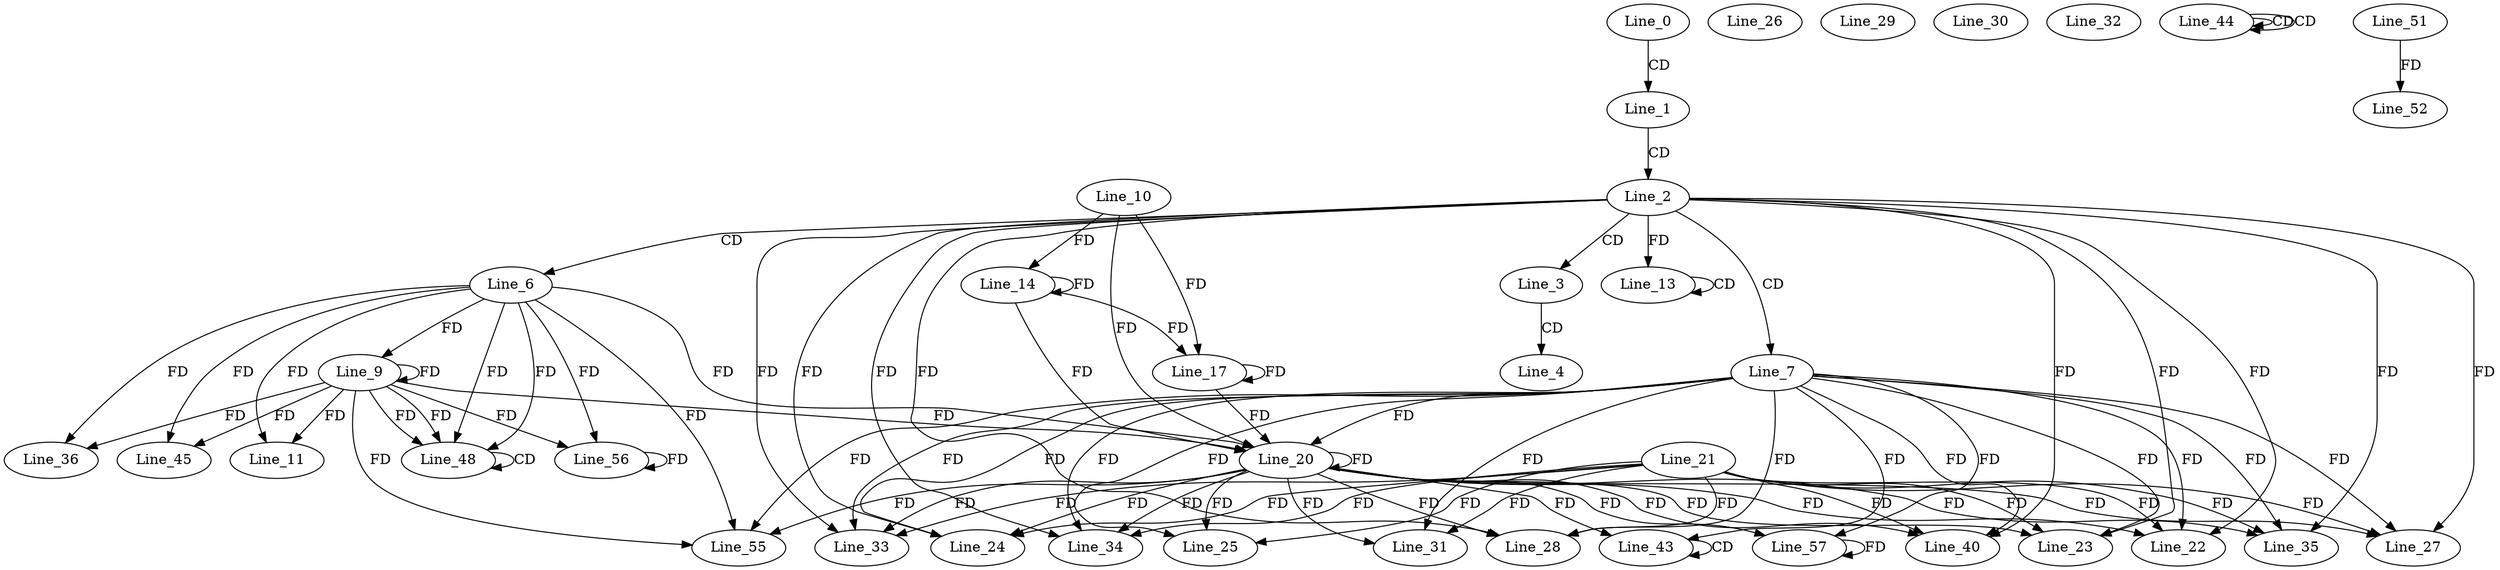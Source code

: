 digraph G {
  Line_0;
  Line_1;
  Line_2;
  Line_3;
  Line_4;
  Line_6;
  Line_7;
  Line_9;
  Line_9;
  Line_11;
  Line_13;
  Line_13;
  Line_10;
  Line_14;
  Line_17;
  Line_20;
  Line_20;
  Line_22;
  Line_21;
  Line_22;
  Line_22;
  Line_23;
  Line_23;
  Line_23;
  Line_24;
  Line_24;
  Line_24;
  Line_25;
  Line_25;
  Line_26;
  Line_26;
  Line_27;
  Line_27;
  Line_27;
  Line_28;
  Line_28;
  Line_28;
  Line_29;
  Line_29;
  Line_30;
  Line_30;
  Line_31;
  Line_31;
  Line_32;
  Line_32;
  Line_33;
  Line_33;
  Line_33;
  Line_34;
  Line_34;
  Line_34;
  Line_35;
  Line_35;
  Line_35;
  Line_36;
  Line_40;
  Line_40;
  Line_40;
  Line_43;
  Line_43;
  Line_44;
  Line_44;
  Line_44;
  Line_45;
  Line_48;
  Line_48;
  Line_51;
  Line_52;
  Line_55;
  Line_56;
  Line_57;
  Line_0 -> Line_1 [ label="CD" ];
  Line_1 -> Line_2 [ label="CD" ];
  Line_2 -> Line_3 [ label="CD" ];
  Line_3 -> Line_4 [ label="CD" ];
  Line_2 -> Line_6 [ label="CD" ];
  Line_2 -> Line_7 [ label="CD" ];
  Line_6 -> Line_9 [ label="FD" ];
  Line_9 -> Line_9 [ label="FD" ];
  Line_6 -> Line_11 [ label="FD" ];
  Line_9 -> Line_11 [ label="FD" ];
  Line_13 -> Line_13 [ label="CD" ];
  Line_2 -> Line_13 [ label="FD" ];
  Line_10 -> Line_14 [ label="FD" ];
  Line_14 -> Line_14 [ label="FD" ];
  Line_10 -> Line_17 [ label="FD" ];
  Line_14 -> Line_17 [ label="FD" ];
  Line_17 -> Line_17 [ label="FD" ];
  Line_7 -> Line_20 [ label="FD" ];
  Line_20 -> Line_20 [ label="FD" ];
  Line_6 -> Line_20 [ label="FD" ];
  Line_9 -> Line_20 [ label="FD" ];
  Line_10 -> Line_20 [ label="FD" ];
  Line_14 -> Line_20 [ label="FD" ];
  Line_17 -> Line_20 [ label="FD" ];
  Line_7 -> Line_22 [ label="FD" ];
  Line_20 -> Line_22 [ label="FD" ];
  Line_21 -> Line_22 [ label="FD" ];
  Line_2 -> Line_22 [ label="FD" ];
  Line_7 -> Line_23 [ label="FD" ];
  Line_20 -> Line_23 [ label="FD" ];
  Line_21 -> Line_23 [ label="FD" ];
  Line_2 -> Line_23 [ label="FD" ];
  Line_7 -> Line_24 [ label="FD" ];
  Line_20 -> Line_24 [ label="FD" ];
  Line_21 -> Line_24 [ label="FD" ];
  Line_2 -> Line_24 [ label="FD" ];
  Line_7 -> Line_25 [ label="FD" ];
  Line_20 -> Line_25 [ label="FD" ];
  Line_21 -> Line_25 [ label="FD" ];
  Line_7 -> Line_27 [ label="FD" ];
  Line_20 -> Line_27 [ label="FD" ];
  Line_21 -> Line_27 [ label="FD" ];
  Line_2 -> Line_27 [ label="FD" ];
  Line_7 -> Line_28 [ label="FD" ];
  Line_20 -> Line_28 [ label="FD" ];
  Line_21 -> Line_28 [ label="FD" ];
  Line_2 -> Line_28 [ label="FD" ];
  Line_7 -> Line_31 [ label="FD" ];
  Line_20 -> Line_31 [ label="FD" ];
  Line_21 -> Line_31 [ label="FD" ];
  Line_7 -> Line_33 [ label="FD" ];
  Line_20 -> Line_33 [ label="FD" ];
  Line_21 -> Line_33 [ label="FD" ];
  Line_2 -> Line_33 [ label="FD" ];
  Line_7 -> Line_34 [ label="FD" ];
  Line_20 -> Line_34 [ label="FD" ];
  Line_21 -> Line_34 [ label="FD" ];
  Line_2 -> Line_34 [ label="FD" ];
  Line_7 -> Line_35 [ label="FD" ];
  Line_20 -> Line_35 [ label="FD" ];
  Line_21 -> Line_35 [ label="FD" ];
  Line_2 -> Line_35 [ label="FD" ];
  Line_6 -> Line_36 [ label="FD" ];
  Line_9 -> Line_36 [ label="FD" ];
  Line_7 -> Line_40 [ label="FD" ];
  Line_20 -> Line_40 [ label="FD" ];
  Line_21 -> Line_40 [ label="FD" ];
  Line_2 -> Line_40 [ label="FD" ];
  Line_43 -> Line_43 [ label="CD" ];
  Line_7 -> Line_43 [ label="FD" ];
  Line_20 -> Line_43 [ label="FD" ];
  Line_44 -> Line_44 [ label="CD" ];
  Line_44 -> Line_44 [ label="CD" ];
  Line_6 -> Line_45 [ label="FD" ];
  Line_9 -> Line_45 [ label="FD" ];
  Line_6 -> Line_48 [ label="FD" ];
  Line_9 -> Line_48 [ label="FD" ];
  Line_48 -> Line_48 [ label="CD" ];
  Line_6 -> Line_48 [ label="FD" ];
  Line_9 -> Line_48 [ label="FD" ];
  Line_51 -> Line_52 [ label="FD" ];
  Line_6 -> Line_55 [ label="FD" ];
  Line_9 -> Line_55 [ label="FD" ];
  Line_7 -> Line_55 [ label="FD" ];
  Line_20 -> Line_55 [ label="FD" ];
  Line_6 -> Line_56 [ label="FD" ];
  Line_9 -> Line_56 [ label="FD" ];
  Line_56 -> Line_56 [ label="FD" ];
  Line_7 -> Line_57 [ label="FD" ];
  Line_20 -> Line_57 [ label="FD" ];
  Line_57 -> Line_57 [ label="FD" ];
}
